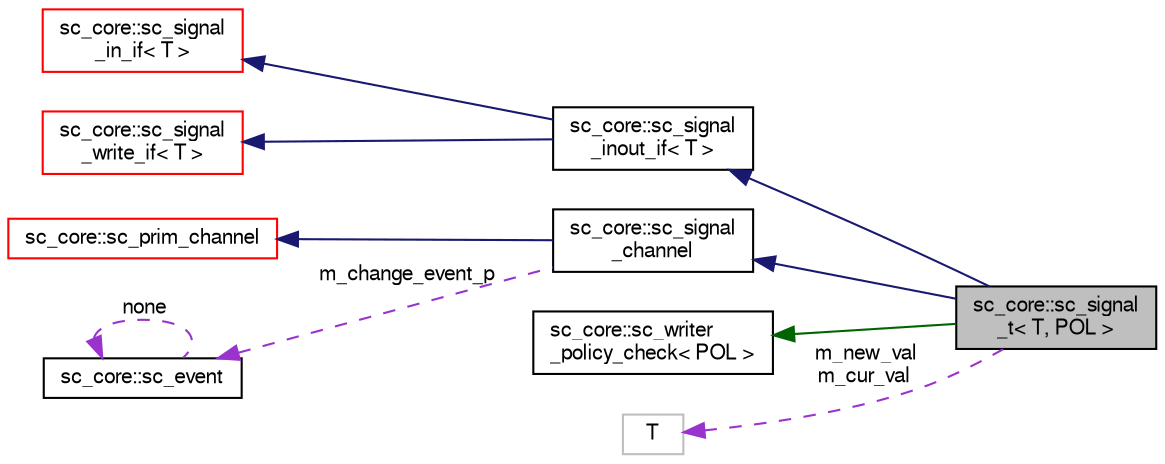 digraph "sc_core::sc_signal_t&lt; T, POL &gt;"
{
  edge [fontname="FreeSans",fontsize="10",labelfontname="FreeSans",labelfontsize="10"];
  node [fontname="FreeSans",fontsize="10",shape=record];
  rankdir="LR";
  Node14 [label="sc_core::sc_signal\l_t\< T, POL \>",height=0.2,width=0.4,color="black", fillcolor="grey75", style="filled", fontcolor="black"];
  Node15 -> Node14 [dir="back",color="midnightblue",fontsize="10",style="solid",fontname="FreeSans"];
  Node15 [label="sc_core::sc_signal\l_inout_if\< T \>",height=0.2,width=0.4,color="black", fillcolor="white", style="filled",URL="$a01280.html"];
  Node16 -> Node15 [dir="back",color="midnightblue",fontsize="10",style="solid",fontname="FreeSans"];
  Node16 [label="sc_core::sc_signal\l_in_if\< T \>",height=0.2,width=0.4,color="red", fillcolor="white", style="filled",URL="$a01264.html"];
  Node18 -> Node15 [dir="back",color="midnightblue",fontsize="10",style="solid",fontname="FreeSans"];
  Node18 [label="sc_core::sc_signal\l_write_if\< T \>",height=0.2,width=0.4,color="red", fillcolor="white", style="filled",URL="$a01276.html"];
  Node19 -> Node14 [dir="back",color="midnightblue",fontsize="10",style="solid",fontname="FreeSans"];
  Node19 [label="sc_core::sc_signal\l_channel",height=0.2,width=0.4,color="black", fillcolor="white", style="filled",URL="$a01244.html"];
  Node20 -> Node19 [dir="back",color="midnightblue",fontsize="10",style="solid",fontname="FreeSans"];
  Node20 [label="sc_core::sc_prim_channel",height=0.2,width=0.4,color="red", fillcolor="white", style="filled",URL="$a01228.html"];
  Node22 -> Node19 [dir="back",color="darkorchid3",fontsize="10",style="dashed",label=" m_change_event_p" ,fontname="FreeSans"];
  Node22 [label="sc_core::sc_event",height=0.2,width=0.4,color="black", fillcolor="white", style="filled",URL="$a01828.html"];
  Node22 -> Node22 [dir="back",color="darkorchid3",fontsize="10",style="dashed",label=" none" ,fontname="FreeSans"];
  Node23 -> Node14 [dir="back",color="darkgreen",fontsize="10",style="solid",fontname="FreeSans"];
  Node23 [label="sc_core::sc_writer\l_policy_check\< POL \>",height=0.2,width=0.4,color="black", fillcolor="white", style="filled",URL="$a01352.html"];
  Node24 -> Node14 [dir="back",color="darkorchid3",fontsize="10",style="dashed",label=" m_new_val\nm_cur_val" ,fontname="FreeSans"];
  Node24 [label="T",height=0.2,width=0.4,color="grey75", fillcolor="white", style="filled"];
}
